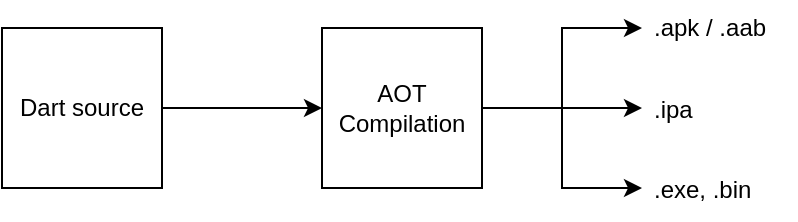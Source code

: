 <mxfile>
    <diagram id="fF3nTVfvyFjjyXhv16_0" name="Page-1">
        <mxGraphModel dx="761" dy="601" grid="1" gridSize="10" guides="1" tooltips="1" connect="1" arrows="1" fold="1" page="1" pageScale="1" pageWidth="827" pageHeight="1169" background="#FFFFFF" math="0" shadow="0">
            <root>
                <mxCell id="0"/>
                <mxCell id="1" parent="0"/>
                <mxCell id="2" value="Dart source" style="whiteSpace=wrap;html=1;aspect=fixed;" vertex="1" parent="1">
                    <mxGeometry x="223" y="464" width="80" height="80" as="geometry"/>
                </mxCell>
                <mxCell id="3" value="" style="endArrow=classic;html=1;strokeColor=#000000;" edge="1" parent="1">
                    <mxGeometry width="50" height="50" relative="1" as="geometry">
                        <mxPoint x="303" y="504" as="sourcePoint"/>
                        <mxPoint x="383" y="504" as="targetPoint"/>
                    </mxGeometry>
                </mxCell>
                <mxCell id="4" value="AOT Compilation" style="whiteSpace=wrap;html=1;aspect=fixed;" vertex="1" parent="1">
                    <mxGeometry x="383" y="464" width="80" height="80" as="geometry"/>
                </mxCell>
                <mxCell id="7" value="" style="endArrow=classic;html=1;exitX=1;exitY=0.5;exitDx=0;exitDy=0;rounded=0;labelBackgroundColor=none;labelBorderColor=#000000;strokeColor=#000000;" edge="1" parent="1" source="4">
                    <mxGeometry width="50" height="50" relative="1" as="geometry">
                        <mxPoint x="476.04" y="506" as="sourcePoint"/>
                        <mxPoint x="543" y="464" as="targetPoint"/>
                        <Array as="points">
                            <mxPoint x="503" y="504"/>
                            <mxPoint x="503" y="464"/>
                        </Array>
                    </mxGeometry>
                </mxCell>
                <mxCell id="11" value="" style="endArrow=classic;html=1;rounded=0;labelBackgroundColor=none;labelBorderColor=#000000;strokeColor=#000000;" edge="1" parent="1">
                    <mxGeometry width="50" height="50" relative="1" as="geometry">
                        <mxPoint x="463" y="504" as="sourcePoint"/>
                        <mxPoint x="543" y="544" as="targetPoint"/>
                        <Array as="points">
                            <mxPoint x="503" y="504"/>
                            <mxPoint x="503" y="544"/>
                        </Array>
                    </mxGeometry>
                </mxCell>
                <mxCell id="12" value="" style="endArrow=classic;html=1;labelBackgroundColor=none;labelBorderColor=#000000;strokeColor=#000000;" edge="1" parent="1" target="13">
                    <mxGeometry width="50" height="50" relative="1" as="geometry">
                        <mxPoint x="463" y="504" as="sourcePoint"/>
                        <mxPoint x="543" y="504" as="targetPoint"/>
                    </mxGeometry>
                </mxCell>
                <mxCell id="13" value=".ipa" style="text;strokeColor=none;fillColor=none;align=left;verticalAlign=top;spacingLeft=4;spacingRight=4;overflow=hidden;rotatable=0;points=[[0,0.5],[1,0.5]];portConstraint=eastwest;fontColor=#000000;" vertex="1" parent="1">
                    <mxGeometry x="543" y="491" width="60" height="26" as="geometry"/>
                </mxCell>
                <mxCell id="14" value=".exe, .bin" style="text;strokeColor=none;fillColor=none;align=left;verticalAlign=top;spacingLeft=4;spacingRight=4;overflow=hidden;rotatable=0;points=[[0,0.5],[1,0.5]];portConstraint=eastwest;fontColor=#000000;" vertex="1" parent="1">
                    <mxGeometry x="543" y="531" width="60" height="26" as="geometry"/>
                </mxCell>
                <mxCell id="15" value=".apk / .aab" style="text;strokeColor=none;fillColor=none;align=left;verticalAlign=top;spacingLeft=4;spacingRight=4;overflow=hidden;rotatable=0;points=[[0,0.5],[1,0.5]];portConstraint=eastwest;fontColor=#000000;" vertex="1" parent="1">
                    <mxGeometry x="543" y="450" width="77" height="30" as="geometry"/>
                </mxCell>
            </root>
        </mxGraphModel>
    </diagram>
</mxfile>
